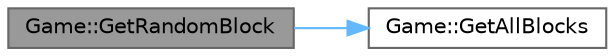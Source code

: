 digraph "Game::GetRandomBlock"
{
 // INTERACTIVE_SVG=YES
 // LATEX_PDF_SIZE
  bgcolor="transparent";
  edge [fontname=Helvetica,fontsize=10,labelfontname=Helvetica,labelfontsize=10];
  node [fontname=Helvetica,fontsize=10,shape=box,height=0.2,width=0.4];
  rankdir="LR";
  Node1 [id="Node000001",label="Game::GetRandomBlock",height=0.2,width=0.4,color="gray40", fillcolor="grey60", style="filled", fontcolor="black",tooltip="Tạo một khối ngẫu nhiên từ danh sách khối."];
  Node1 -> Node2 [id="edge1_Node000001_Node000002",color="steelblue1",style="solid",tooltip=" "];
  Node2 [id="Node000002",label="Game::GetAllBlocks",height=0.2,width=0.4,color="grey40", fillcolor="white", style="filled",URL="$class_game.html#a5f27e7baebf6edb48feaf5f8fc85ce0d",tooltip="Lấy danh sách tất cả các loại khối."];
}
